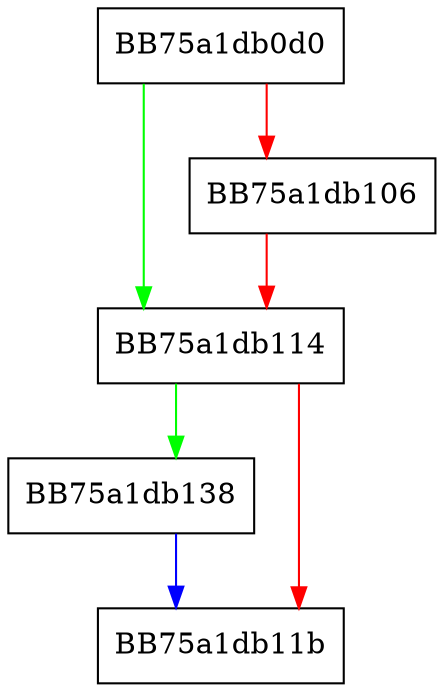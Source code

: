 digraph GetPredefinedKey {
  node [shape="box"];
  graph [splines=ortho];
  BB75a1db0d0 -> BB75a1db114 [color="green"];
  BB75a1db0d0 -> BB75a1db106 [color="red"];
  BB75a1db106 -> BB75a1db114 [color="red"];
  BB75a1db114 -> BB75a1db138 [color="green"];
  BB75a1db114 -> BB75a1db11b [color="red"];
  BB75a1db138 -> BB75a1db11b [color="blue"];
}